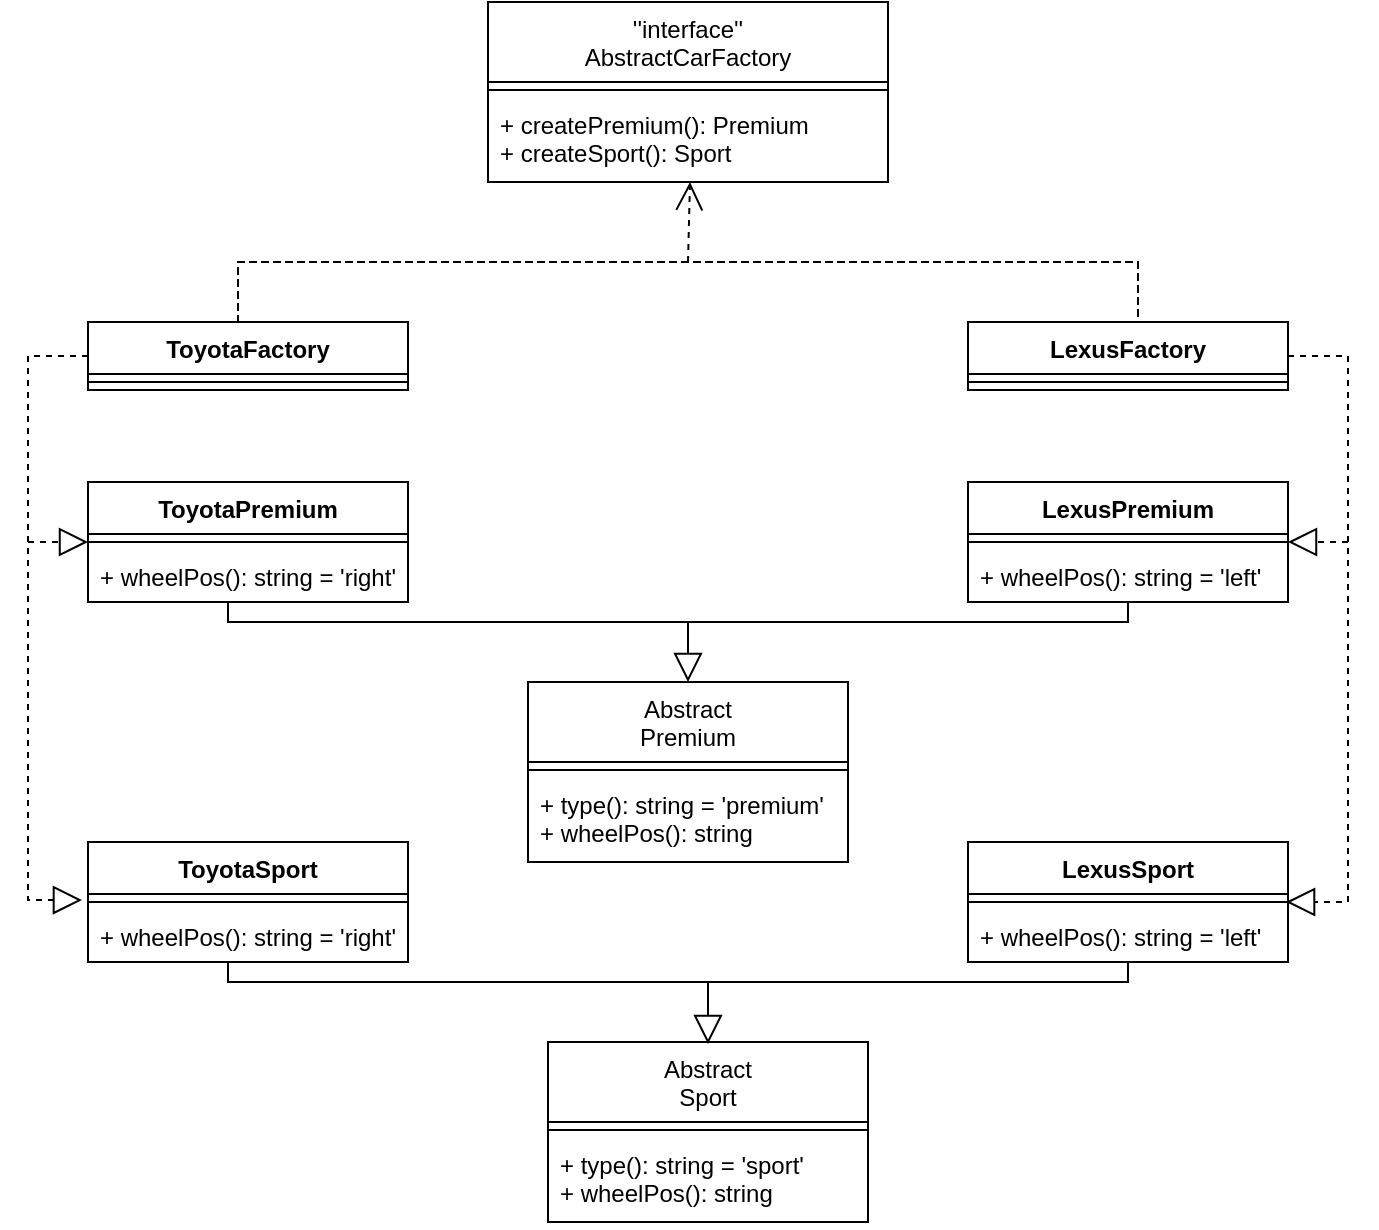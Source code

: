 <mxfile version="14.9.3" type="device"><diagram id="XEX8GdqOAOKDl8bTp3bf" name="Page-1"><mxGraphModel dx="1609" dy="649" grid="1" gridSize="10" guides="1" tooltips="1" connect="1" arrows="1" fold="1" page="1" pageScale="1" pageWidth="827" pageHeight="1169" math="0" shadow="0"><root><mxCell id="0"/><mxCell id="1" parent="0"/><mxCell id="H73cLSaQ3Y7SqmAkLEeB-35" value="''interface''&#10;AbstractCarFactory" style="swimlane;fontStyle=0;align=center;verticalAlign=top;childLayout=stackLayout;horizontal=1;startSize=40;horizontalStack=0;resizeParent=1;resizeParentMax=0;resizeLast=0;collapsible=1;marginBottom=0;" vertex="1" parent="1"><mxGeometry x="240" width="200" height="90" as="geometry"/></mxCell><mxCell id="H73cLSaQ3Y7SqmAkLEeB-37" value="" style="line;strokeWidth=1;fillColor=none;align=left;verticalAlign=middle;spacingTop=-1;spacingLeft=3;spacingRight=3;rotatable=0;labelPosition=right;points=[];portConstraint=eastwest;" vertex="1" parent="H73cLSaQ3Y7SqmAkLEeB-35"><mxGeometry y="40" width="200" height="8" as="geometry"/></mxCell><mxCell id="H73cLSaQ3Y7SqmAkLEeB-38" value="+ createPremium(): Premium&#10;+ createSport(): Sport" style="text;strokeColor=none;fillColor=none;align=left;verticalAlign=top;spacingLeft=4;spacingRight=4;overflow=hidden;rotatable=0;points=[[0,0.5],[1,0.5]];portConstraint=eastwest;" vertex="1" parent="H73cLSaQ3Y7SqmAkLEeB-35"><mxGeometry y="48" width="200" height="42" as="geometry"/></mxCell><mxCell id="H73cLSaQ3Y7SqmAkLEeB-70" style="edgeStyle=orthogonalEdgeStyle;rounded=0;orthogonalLoop=1;jettySize=auto;html=1;startArrow=none;startFill=0;endArrow=block;endFill=0;startSize=12;endSize=12;entryX=-0.019;entryY=-0.192;entryDx=0;entryDy=0;entryPerimeter=0;exitX=0;exitY=0.5;exitDx=0;exitDy=0;dashed=1;" edge="1" parent="1" source="H73cLSaQ3Y7SqmAkLEeB-39" target="H73cLSaQ3Y7SqmAkLEeB-51"><mxGeometry relative="1" as="geometry"><mxPoint x="20" y="460" as="targetPoint"/><Array as="points"><mxPoint x="10" y="177"/><mxPoint x="10" y="449"/></Array></mxGeometry></mxCell><mxCell id="H73cLSaQ3Y7SqmAkLEeB-39" value="ToyotaFactory" style="swimlane;fontStyle=1;align=center;verticalAlign=top;childLayout=stackLayout;horizontal=1;startSize=26;horizontalStack=0;resizeParent=1;resizeParentMax=0;resizeLast=0;collapsible=1;marginBottom=0;" vertex="1" parent="1"><mxGeometry x="40" y="160" width="160" height="34" as="geometry"/></mxCell><mxCell id="H73cLSaQ3Y7SqmAkLEeB-41" value="" style="line;strokeWidth=1;fillColor=none;align=left;verticalAlign=middle;spacingTop=-1;spacingLeft=3;spacingRight=3;rotatable=0;labelPosition=right;points=[];portConstraint=eastwest;" vertex="1" parent="H73cLSaQ3Y7SqmAkLEeB-39"><mxGeometry y="26" width="160" height="8" as="geometry"/></mxCell><mxCell id="H73cLSaQ3Y7SqmAkLEeB-73" style="edgeStyle=orthogonalEdgeStyle;rounded=0;orthogonalLoop=1;jettySize=auto;html=1;dashed=1;startArrow=none;startFill=0;endArrow=block;endFill=0;startSize=12;endSize=12;entryX=0.994;entryY=0.5;entryDx=0;entryDy=0;entryPerimeter=0;" edge="1" parent="1" source="H73cLSaQ3Y7SqmAkLEeB-43" target="H73cLSaQ3Y7SqmAkLEeB-56"><mxGeometry relative="1" as="geometry"><mxPoint x="670" y="460" as="targetPoint"/><Array as="points"><mxPoint x="670" y="177"/><mxPoint x="670" y="450"/></Array></mxGeometry></mxCell><mxCell id="H73cLSaQ3Y7SqmAkLEeB-43" value="LexusFactory" style="swimlane;fontStyle=1;align=center;verticalAlign=top;childLayout=stackLayout;horizontal=1;startSize=26;horizontalStack=0;resizeParent=1;resizeParentMax=0;resizeLast=0;collapsible=1;marginBottom=0;" vertex="1" parent="1"><mxGeometry x="480" y="160" width="160" height="34" as="geometry"/></mxCell><mxCell id="H73cLSaQ3Y7SqmAkLEeB-44" value="" style="line;strokeWidth=1;fillColor=none;align=left;verticalAlign=middle;spacingTop=-1;spacingLeft=3;spacingRight=3;rotatable=0;labelPosition=right;points=[];portConstraint=eastwest;" vertex="1" parent="H73cLSaQ3Y7SqmAkLEeB-43"><mxGeometry y="26" width="160" height="8" as="geometry"/></mxCell><mxCell id="H73cLSaQ3Y7SqmAkLEeB-45" value="ToyotaPremium" style="swimlane;fontStyle=1;align=center;verticalAlign=top;childLayout=stackLayout;horizontal=1;startSize=26;horizontalStack=0;resizeParent=1;resizeParentMax=0;resizeLast=0;collapsible=1;marginBottom=0;" vertex="1" parent="1"><mxGeometry x="40" y="240" width="160" height="60" as="geometry"/></mxCell><mxCell id="H73cLSaQ3Y7SqmAkLEeB-47" value="" style="line;strokeWidth=1;fillColor=none;align=left;verticalAlign=middle;spacingTop=-1;spacingLeft=3;spacingRight=3;rotatable=0;labelPosition=right;points=[];portConstraint=eastwest;" vertex="1" parent="H73cLSaQ3Y7SqmAkLEeB-45"><mxGeometry y="26" width="160" height="8" as="geometry"/></mxCell><mxCell id="H73cLSaQ3Y7SqmAkLEeB-48" value="+ wheelPos(): string = 'right'" style="text;strokeColor=none;fillColor=none;align=left;verticalAlign=top;spacingLeft=4;spacingRight=4;overflow=hidden;rotatable=0;points=[[0,0.5],[1,0.5]];portConstraint=eastwest;" vertex="1" parent="H73cLSaQ3Y7SqmAkLEeB-45"><mxGeometry y="34" width="160" height="26" as="geometry"/></mxCell><mxCell id="H73cLSaQ3Y7SqmAkLEeB-49" value="ToyotaSport" style="swimlane;fontStyle=1;align=center;verticalAlign=top;childLayout=stackLayout;horizontal=1;startSize=26;horizontalStack=0;resizeParent=1;resizeParentMax=0;resizeLast=0;collapsible=1;marginBottom=0;" vertex="1" parent="1"><mxGeometry x="40" y="420" width="160" height="60" as="geometry"/></mxCell><mxCell id="H73cLSaQ3Y7SqmAkLEeB-50" value="" style="line;strokeWidth=1;fillColor=none;align=left;verticalAlign=middle;spacingTop=-1;spacingLeft=3;spacingRight=3;rotatable=0;labelPosition=right;points=[];portConstraint=eastwest;" vertex="1" parent="H73cLSaQ3Y7SqmAkLEeB-49"><mxGeometry y="26" width="160" height="8" as="geometry"/></mxCell><mxCell id="H73cLSaQ3Y7SqmAkLEeB-51" value="+ wheelPos(): string = 'right'" style="text;strokeColor=none;fillColor=none;align=left;verticalAlign=top;spacingLeft=4;spacingRight=4;overflow=hidden;rotatable=0;points=[[0,0.5],[1,0.5]];portConstraint=eastwest;" vertex="1" parent="H73cLSaQ3Y7SqmAkLEeB-49"><mxGeometry y="34" width="160" height="26" as="geometry"/></mxCell><mxCell id="H73cLSaQ3Y7SqmAkLEeB-52" value="LexusPremium" style="swimlane;fontStyle=1;align=center;verticalAlign=top;childLayout=stackLayout;horizontal=1;startSize=26;horizontalStack=0;resizeParent=1;resizeParentMax=0;resizeLast=0;collapsible=1;marginBottom=0;" vertex="1" parent="1"><mxGeometry x="480" y="240" width="160" height="60" as="geometry"/></mxCell><mxCell id="H73cLSaQ3Y7SqmAkLEeB-53" value="" style="line;strokeWidth=1;fillColor=none;align=left;verticalAlign=middle;spacingTop=-1;spacingLeft=3;spacingRight=3;rotatable=0;labelPosition=right;points=[];portConstraint=eastwest;" vertex="1" parent="H73cLSaQ3Y7SqmAkLEeB-52"><mxGeometry y="26" width="160" height="8" as="geometry"/></mxCell><mxCell id="H73cLSaQ3Y7SqmAkLEeB-54" value="+ wheelPos(): string = 'left'" style="text;strokeColor=none;fillColor=none;align=left;verticalAlign=top;spacingLeft=4;spacingRight=4;overflow=hidden;rotatable=0;points=[[0,0.5],[1,0.5]];portConstraint=eastwest;" vertex="1" parent="H73cLSaQ3Y7SqmAkLEeB-52"><mxGeometry y="34" width="160" height="26" as="geometry"/></mxCell><mxCell id="H73cLSaQ3Y7SqmAkLEeB-55" value="LexusSport" style="swimlane;fontStyle=1;align=center;verticalAlign=top;childLayout=stackLayout;horizontal=1;startSize=26;horizontalStack=0;resizeParent=1;resizeParentMax=0;resizeLast=0;collapsible=1;marginBottom=0;" vertex="1" parent="1"><mxGeometry x="480" y="420" width="160" height="60" as="geometry"/></mxCell><mxCell id="H73cLSaQ3Y7SqmAkLEeB-56" value="" style="line;strokeWidth=1;fillColor=none;align=left;verticalAlign=middle;spacingTop=-1;spacingLeft=3;spacingRight=3;rotatable=0;labelPosition=right;points=[];portConstraint=eastwest;" vertex="1" parent="H73cLSaQ3Y7SqmAkLEeB-55"><mxGeometry y="26" width="160" height="8" as="geometry"/></mxCell><mxCell id="H73cLSaQ3Y7SqmAkLEeB-57" value="+ wheelPos(): string = 'left'" style="text;strokeColor=none;fillColor=none;align=left;verticalAlign=top;spacingLeft=4;spacingRight=4;overflow=hidden;rotatable=0;points=[[0,0.5],[1,0.5]];portConstraint=eastwest;" vertex="1" parent="H73cLSaQ3Y7SqmAkLEeB-55"><mxGeometry y="34" width="160" height="26" as="geometry"/></mxCell><mxCell id="H73cLSaQ3Y7SqmAkLEeB-58" value="Abstract&#10;Premium" style="swimlane;fontStyle=0;align=center;verticalAlign=top;childLayout=stackLayout;horizontal=1;startSize=40;horizontalStack=0;resizeParent=1;resizeParentMax=0;resizeLast=0;collapsible=1;marginBottom=0;" vertex="1" parent="1"><mxGeometry x="260" y="340" width="160" height="90" as="geometry"/></mxCell><mxCell id="H73cLSaQ3Y7SqmAkLEeB-60" value="" style="line;strokeWidth=1;fillColor=none;align=left;verticalAlign=middle;spacingTop=-1;spacingLeft=3;spacingRight=3;rotatable=0;labelPosition=right;points=[];portConstraint=eastwest;" vertex="1" parent="H73cLSaQ3Y7SqmAkLEeB-58"><mxGeometry y="40" width="160" height="8" as="geometry"/></mxCell><mxCell id="H73cLSaQ3Y7SqmAkLEeB-61" value="+ type(): string = 'premium'&#10;+ wheelPos(): string" style="text;strokeColor=none;fillColor=none;align=left;verticalAlign=top;spacingLeft=4;spacingRight=4;overflow=hidden;rotatable=0;points=[[0,0.5],[1,0.5]];portConstraint=eastwest;" vertex="1" parent="H73cLSaQ3Y7SqmAkLEeB-58"><mxGeometry y="48" width="160" height="42" as="geometry"/></mxCell><mxCell id="H73cLSaQ3Y7SqmAkLEeB-62" value="Abstract&#10;Sport" style="swimlane;fontStyle=0;align=center;verticalAlign=top;childLayout=stackLayout;horizontal=1;startSize=40;horizontalStack=0;resizeParent=1;resizeParentMax=0;resizeLast=0;collapsible=1;marginBottom=0;" vertex="1" parent="1"><mxGeometry x="270" y="520" width="160" height="90" as="geometry"/></mxCell><mxCell id="H73cLSaQ3Y7SqmAkLEeB-63" value="" style="line;strokeWidth=1;fillColor=none;align=left;verticalAlign=middle;spacingTop=-1;spacingLeft=3;spacingRight=3;rotatable=0;labelPosition=right;points=[];portConstraint=eastwest;" vertex="1" parent="H73cLSaQ3Y7SqmAkLEeB-62"><mxGeometry y="40" width="160" height="8" as="geometry"/></mxCell><mxCell id="H73cLSaQ3Y7SqmAkLEeB-64" value="+ type(): string = 'sport'&#10;+ wheelPos(): string" style="text;strokeColor=none;fillColor=none;align=left;verticalAlign=top;spacingLeft=4;spacingRight=4;overflow=hidden;rotatable=0;points=[[0,0.5],[1,0.5]];portConstraint=eastwest;" vertex="1" parent="H73cLSaQ3Y7SqmAkLEeB-62"><mxGeometry y="48" width="160" height="42" as="geometry"/></mxCell><mxCell id="H73cLSaQ3Y7SqmAkLEeB-65" value="" style="shape=partialRectangle;whiteSpace=wrap;html=1;bottom=1;right=1;left=1;top=0;fillColor=none;routingCenterX=-0.5;" vertex="1" parent="1"><mxGeometry x="110" y="300" width="450" height="10" as="geometry"/></mxCell><mxCell id="H73cLSaQ3Y7SqmAkLEeB-66" value="" style="shape=partialRectangle;whiteSpace=wrap;html=1;bottom=1;right=1;left=1;top=0;fillColor=none;routingCenterX=-0.5;" vertex="1" parent="1"><mxGeometry x="110" y="480" width="450" height="10" as="geometry"/></mxCell><mxCell id="H73cLSaQ3Y7SqmAkLEeB-67" value="" style="html=1;verticalAlign=bottom;startArrow=none;startFill=0;endArrow=block;startSize=8;entryX=0.5;entryY=0;entryDx=0;entryDy=0;endFill=0;endSize=12;" edge="1" parent="1" target="H73cLSaQ3Y7SqmAkLEeB-58"><mxGeometry x="-0.734" y="17" width="60" relative="1" as="geometry"><mxPoint x="340" y="310" as="sourcePoint"/><mxPoint x="430" y="330" as="targetPoint"/><mxPoint as="offset"/></mxGeometry></mxCell><mxCell id="H73cLSaQ3Y7SqmAkLEeB-69" value="" style="html=1;verticalAlign=bottom;startArrow=none;startFill=0;endArrow=block;startSize=8;entryX=0.5;entryY=0;entryDx=0;entryDy=0;endFill=0;endSize=12;" edge="1" parent="1"><mxGeometry x="-0.734" y="17" width="60" relative="1" as="geometry"><mxPoint x="350" y="490" as="sourcePoint"/><mxPoint x="350" y="521" as="targetPoint"/><mxPoint as="offset"/></mxGeometry></mxCell><mxCell id="H73cLSaQ3Y7SqmAkLEeB-72" value="" style="html=1;verticalAlign=bottom;startArrow=none;startFill=0;endArrow=block;startSize=8;entryX=0;entryY=0.5;entryDx=0;entryDy=0;endFill=0;endSize=12;dashed=1;" edge="1" parent="1" target="H73cLSaQ3Y7SqmAkLEeB-45"><mxGeometry x="-0.734" y="17" width="60" relative="1" as="geometry"><mxPoint x="10" y="270" as="sourcePoint"/><mxPoint x="350" y="350" as="targetPoint"/><mxPoint as="offset"/></mxGeometry></mxCell><mxCell id="H73cLSaQ3Y7SqmAkLEeB-74" value="" style="html=1;verticalAlign=bottom;startArrow=none;startFill=0;endArrow=block;startSize=8;endFill=0;endSize=12;dashed=1;" edge="1" parent="1"><mxGeometry x="-0.734" y="17" width="60" relative="1" as="geometry"><mxPoint x="670" y="270" as="sourcePoint"/><mxPoint x="640" y="270" as="targetPoint"/><mxPoint as="offset"/></mxGeometry></mxCell><mxCell id="H73cLSaQ3Y7SqmAkLEeB-77" value="" style="shape=partialRectangle;whiteSpace=wrap;html=1;bottom=1;right=1;left=1;top=0;fillColor=none;routingCenterX=-0.5;direction=west;dashed=1;" vertex="1" parent="1"><mxGeometry x="115" y="130" width="450" height="30" as="geometry"/></mxCell><mxCell id="H73cLSaQ3Y7SqmAkLEeB-78" value="" style="html=1;verticalAlign=bottom;startArrow=none;startFill=0;endArrow=open;startSize=8;endFill=0;endSize=12;exitX=0.5;exitY=1;exitDx=0;exitDy=0;dashed=1;" edge="1" parent="1" source="H73cLSaQ3Y7SqmAkLEeB-77"><mxGeometry x="-0.734" y="17" width="60" relative="1" as="geometry"><mxPoint x="350" y="320" as="sourcePoint"/><mxPoint x="341" y="90" as="targetPoint"/><mxPoint as="offset"/></mxGeometry></mxCell></root></mxGraphModel></diagram></mxfile>